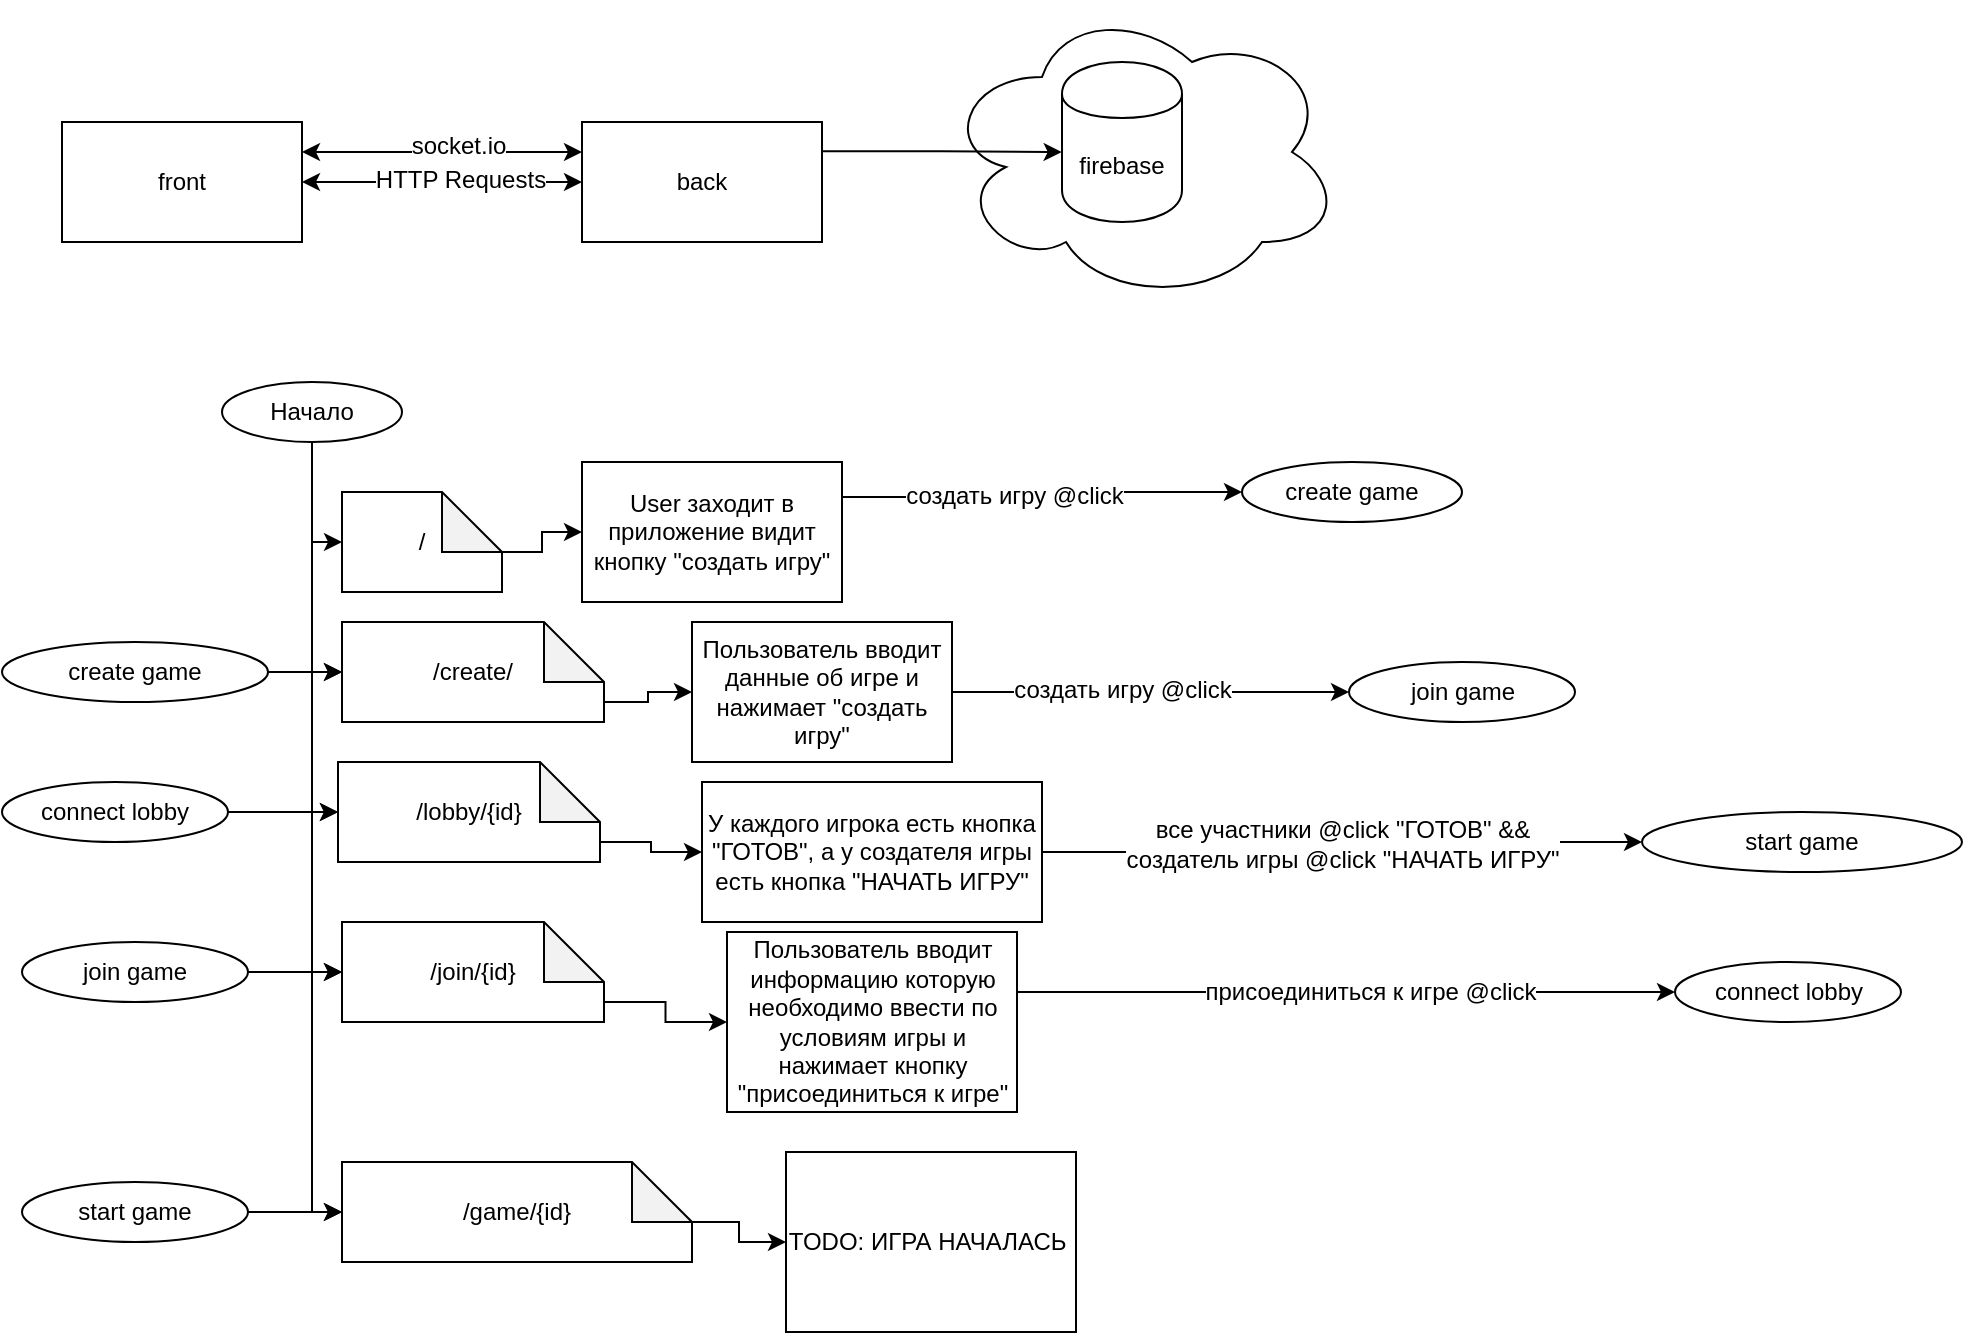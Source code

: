 <mxfile version="10.8.0" type="device"><diagram id="Ii2oXhvQRoCGLcgsYmY3" name="Страница 1"><mxGraphModel dx="1162" dy="687" grid="1" gridSize="10" guides="1" tooltips="1" connect="1" arrows="1" fold="1" page="1" pageScale="1" pageWidth="827" pageHeight="1169" math="0" shadow="0"><root><mxCell id="0"/><mxCell id="1" parent="0"/><mxCell id="RbNC_SPS3P5Fm1yek_4p-10" value="" style="ellipse;shape=cloud;whiteSpace=wrap;html=1;" vertex="1" parent="1"><mxGeometry x="500" y="70" width="200" height="150" as="geometry"/></mxCell><mxCell id="RbNC_SPS3P5Fm1yek_4p-1" value="firebase" style="shape=cylinder;whiteSpace=wrap;html=1;boundedLbl=1;backgroundOutline=1;" vertex="1" parent="1"><mxGeometry x="560" y="100" width="60" height="80" as="geometry"/></mxCell><mxCell id="RbNC_SPS3P5Fm1yek_4p-5" style="edgeStyle=orthogonalEdgeStyle;rounded=0;orthogonalLoop=1;jettySize=auto;html=1;exitX=1;exitY=0.5;exitDx=0;exitDy=0;entryX=0;entryY=0.5;entryDx=0;entryDy=0;startArrow=classic;startFill=1;" edge="1" parent="1" source="RbNC_SPS3P5Fm1yek_4p-3" target="RbNC_SPS3P5Fm1yek_4p-4"><mxGeometry relative="1" as="geometry"/></mxCell><mxCell id="RbNC_SPS3P5Fm1yek_4p-9" value="HTTP Requests" style="text;html=1;resizable=0;points=[];align=center;verticalAlign=middle;labelBackgroundColor=#ffffff;" vertex="1" connectable="0" parent="RbNC_SPS3P5Fm1yek_4p-5"><mxGeometry x="0.123" y="1" relative="1" as="geometry"><mxPoint as="offset"/></mxGeometry></mxCell><mxCell id="RbNC_SPS3P5Fm1yek_4p-3" value="front" style="rounded=0;whiteSpace=wrap;html=1;" vertex="1" parent="1"><mxGeometry x="60" y="130" width="120" height="60" as="geometry"/></mxCell><mxCell id="RbNC_SPS3P5Fm1yek_4p-6" style="edgeStyle=orthogonalEdgeStyle;rounded=0;orthogonalLoop=1;jettySize=auto;html=1;exitX=0;exitY=0.25;exitDx=0;exitDy=0;entryX=1;entryY=0.25;entryDx=0;entryDy=0;startArrow=classic;startFill=1;" edge="1" parent="1" source="RbNC_SPS3P5Fm1yek_4p-4" target="RbNC_SPS3P5Fm1yek_4p-3"><mxGeometry relative="1" as="geometry"/></mxCell><mxCell id="RbNC_SPS3P5Fm1yek_4p-8" value="socket.io" style="text;html=1;resizable=0;points=[];align=center;verticalAlign=middle;labelBackgroundColor=#ffffff;" vertex="1" connectable="0" parent="RbNC_SPS3P5Fm1yek_4p-6"><mxGeometry x="-0.113" y="-3" relative="1" as="geometry"><mxPoint as="offset"/></mxGeometry></mxCell><mxCell id="RbNC_SPS3P5Fm1yek_4p-7" style="edgeStyle=orthogonalEdgeStyle;rounded=0;orthogonalLoop=1;jettySize=auto;html=1;exitX=1;exitY=0.25;exitDx=0;exitDy=0;entryX=-0.003;entryY=0.569;entryDx=0;entryDy=0;entryPerimeter=0;" edge="1" parent="1"><mxGeometry relative="1" as="geometry"><mxPoint x="440" y="144.565" as="sourcePoint"/><mxPoint x="559.839" y="145.048" as="targetPoint"/><Array as="points"><mxPoint x="500" y="145"/></Array></mxGeometry></mxCell><mxCell id="RbNC_SPS3P5Fm1yek_4p-4" value="back" style="rounded=0;whiteSpace=wrap;html=1;" vertex="1" parent="1"><mxGeometry x="320" y="130" width="120" height="60" as="geometry"/></mxCell><mxCell id="RbNC_SPS3P5Fm1yek_4p-16" style="edgeStyle=orthogonalEdgeStyle;rounded=0;orthogonalLoop=1;jettySize=auto;html=1;exitX=0.5;exitY=1;exitDx=0;exitDy=0;entryX=0;entryY=0.5;entryDx=0;entryDy=0;entryPerimeter=0;startArrow=none;startFill=0;" edge="1" parent="1" source="RbNC_SPS3P5Fm1yek_4p-11" target="RbNC_SPS3P5Fm1yek_4p-14"><mxGeometry relative="1" as="geometry"><Array as="points"><mxPoint x="185" y="340"/></Array></mxGeometry></mxCell><mxCell id="RbNC_SPS3P5Fm1yek_4p-20" style="edgeStyle=orthogonalEdgeStyle;rounded=0;orthogonalLoop=1;jettySize=auto;html=1;exitX=0.5;exitY=1;exitDx=0;exitDy=0;entryX=0;entryY=0.5;entryDx=0;entryDy=0;entryPerimeter=0;startArrow=none;startFill=0;" edge="1" parent="1" source="RbNC_SPS3P5Fm1yek_4p-11" target="RbNC_SPS3P5Fm1yek_4p-19"><mxGeometry relative="1" as="geometry"><Array as="points"><mxPoint x="185" y="405"/></Array></mxGeometry></mxCell><mxCell id="RbNC_SPS3P5Fm1yek_4p-22" style="edgeStyle=orthogonalEdgeStyle;rounded=0;orthogonalLoop=1;jettySize=auto;html=1;exitX=0.5;exitY=1;exitDx=0;exitDy=0;entryX=0;entryY=0.5;entryDx=0;entryDy=0;entryPerimeter=0;startArrow=none;startFill=0;" edge="1" parent="1" source="RbNC_SPS3P5Fm1yek_4p-11" target="RbNC_SPS3P5Fm1yek_4p-21"><mxGeometry relative="1" as="geometry"><Array as="points"><mxPoint x="185" y="675"/></Array></mxGeometry></mxCell><mxCell id="RbNC_SPS3P5Fm1yek_4p-30" style="edgeStyle=orthogonalEdgeStyle;rounded=0;orthogonalLoop=1;jettySize=auto;html=1;exitX=0.5;exitY=1;exitDx=0;exitDy=0;entryX=0;entryY=0.5;entryDx=0;entryDy=0;entryPerimeter=0;startArrow=none;startFill=0;" edge="1" parent="1" source="RbNC_SPS3P5Fm1yek_4p-11" target="RbNC_SPS3P5Fm1yek_4p-24"><mxGeometry relative="1" as="geometry"><Array as="points"><mxPoint x="185" y="475"/></Array></mxGeometry></mxCell><mxCell id="RbNC_SPS3P5Fm1yek_4p-31" style="edgeStyle=orthogonalEdgeStyle;rounded=0;orthogonalLoop=1;jettySize=auto;html=1;exitX=0.5;exitY=1;exitDx=0;exitDy=0;entryX=0;entryY=0.5;entryDx=0;entryDy=0;entryPerimeter=0;startArrow=none;startFill=0;" edge="1" parent="1" source="RbNC_SPS3P5Fm1yek_4p-11" target="RbNC_SPS3P5Fm1yek_4p-27"><mxGeometry relative="1" as="geometry"><Array as="points"><mxPoint x="185" y="555"/></Array></mxGeometry></mxCell><mxCell id="RbNC_SPS3P5Fm1yek_4p-11" value="Начало" style="ellipse;whiteSpace=wrap;html=1;" vertex="1" parent="1"><mxGeometry x="140" y="260" width="90" height="30" as="geometry"/></mxCell><mxCell id="RbNC_SPS3P5Fm1yek_4p-33" style="edgeStyle=orthogonalEdgeStyle;rounded=0;orthogonalLoop=1;jettySize=auto;html=1;exitX=1;exitY=0.25;exitDx=0;exitDy=0;entryX=0;entryY=0.5;entryDx=0;entryDy=0;startArrow=none;startFill=0;" edge="1" parent="1" source="RbNC_SPS3P5Fm1yek_4p-12" target="RbNC_SPS3P5Fm1yek_4p-32"><mxGeometry relative="1" as="geometry"/></mxCell><mxCell id="RbNC_SPS3P5Fm1yek_4p-34" value="создать игру @click" style="text;html=1;resizable=0;points=[];align=center;verticalAlign=middle;labelBackgroundColor=#ffffff;" vertex="1" connectable="0" parent="RbNC_SPS3P5Fm1yek_4p-33"><mxGeometry x="-0.149" y="1" relative="1" as="geometry"><mxPoint as="offset"/></mxGeometry></mxCell><mxCell id="RbNC_SPS3P5Fm1yek_4p-12" value="User заходит в приложение видит кнопку &quot;создать игру&quot;" style="rounded=0;whiteSpace=wrap;html=1;" vertex="1" parent="1"><mxGeometry x="320" y="300" width="130" height="70" as="geometry"/></mxCell><mxCell id="RbNC_SPS3P5Fm1yek_4p-15" style="edgeStyle=orthogonalEdgeStyle;rounded=0;orthogonalLoop=1;jettySize=auto;html=1;exitX=0;exitY=0;exitDx=80;exitDy=30;exitPerimeter=0;entryX=0;entryY=0.5;entryDx=0;entryDy=0;startArrow=none;startFill=0;" edge="1" parent="1" source="RbNC_SPS3P5Fm1yek_4p-14" target="RbNC_SPS3P5Fm1yek_4p-12"><mxGeometry relative="1" as="geometry"/></mxCell><mxCell id="RbNC_SPS3P5Fm1yek_4p-14" value="/" style="shape=note;whiteSpace=wrap;html=1;backgroundOutline=1;darkOpacity=0.05;" vertex="1" parent="1"><mxGeometry x="200" y="315" width="80" height="50" as="geometry"/></mxCell><mxCell id="RbNC_SPS3P5Fm1yek_4p-17" value="Пользователь вводит данные об игре и нажимает &quot;создать игру&quot;" style="rounded=0;whiteSpace=wrap;html=1;" vertex="1" parent="1"><mxGeometry x="375" y="380" width="130" height="70" as="geometry"/></mxCell><mxCell id="RbNC_SPS3P5Fm1yek_4p-18" style="edgeStyle=orthogonalEdgeStyle;rounded=0;orthogonalLoop=1;jettySize=auto;html=1;exitX=0;exitY=0;exitDx=131;exitDy=40;exitPerimeter=0;entryX=0;entryY=0.5;entryDx=0;entryDy=0;startArrow=none;startFill=0;" edge="1" source="RbNC_SPS3P5Fm1yek_4p-19" target="RbNC_SPS3P5Fm1yek_4p-17" parent="1"><mxGeometry relative="1" as="geometry"><mxPoint x="340.143" y="490.143" as="sourcePoint"/><mxPoint x="660.143" y="319.857" as="targetPoint"/></mxGeometry></mxCell><mxCell id="RbNC_SPS3P5Fm1yek_4p-19" value="/create/" style="shape=note;whiteSpace=wrap;html=1;backgroundOutline=1;darkOpacity=0.05;" vertex="1" parent="1"><mxGeometry x="200" y="380" width="131" height="50" as="geometry"/></mxCell><mxCell id="RbNC_SPS3P5Fm1yek_4p-58" style="edgeStyle=orthogonalEdgeStyle;rounded=0;orthogonalLoop=1;jettySize=auto;html=1;exitX=0;exitY=0;exitDx=175;exitDy=30;exitPerimeter=0;entryX=0;entryY=0.5;entryDx=0;entryDy=0;startArrow=none;startFill=0;" edge="1" parent="1" source="RbNC_SPS3P5Fm1yek_4p-21" target="RbNC_SPS3P5Fm1yek_4p-57"><mxGeometry relative="1" as="geometry"/></mxCell><mxCell id="RbNC_SPS3P5Fm1yek_4p-21" value="/game/{id}" style="shape=note;whiteSpace=wrap;html=1;backgroundOutline=1;darkOpacity=0.05;" vertex="1" parent="1"><mxGeometry x="200" y="650" width="175" height="50" as="geometry"/></mxCell><mxCell id="RbNC_SPS3P5Fm1yek_4p-24" value="/lobby/{id}" style="shape=note;whiteSpace=wrap;html=1;backgroundOutline=1;darkOpacity=0.05;" vertex="1" parent="1"><mxGeometry x="198" y="450" width="131" height="50" as="geometry"/></mxCell><mxCell id="RbNC_SPS3P5Fm1yek_4p-25" style="edgeStyle=orthogonalEdgeStyle;rounded=0;orthogonalLoop=1;jettySize=auto;html=1;exitX=0;exitY=0;exitDx=131;exitDy=40;exitPerimeter=0;entryX=0;entryY=0.5;entryDx=0;entryDy=0;startArrow=none;startFill=0;" edge="1" source="RbNC_SPS3P5Fm1yek_4p-24" target="RbNC_SPS3P5Fm1yek_4p-26" parent="1"><mxGeometry relative="1" as="geometry"><mxPoint x="338.143" y="560.143" as="sourcePoint"/><mxPoint x="658.143" y="389.857" as="targetPoint"/></mxGeometry></mxCell><mxCell id="RbNC_SPS3P5Fm1yek_4p-54" style="edgeStyle=orthogonalEdgeStyle;rounded=0;orthogonalLoop=1;jettySize=auto;html=1;exitX=1;exitY=0.5;exitDx=0;exitDy=0;entryX=0;entryY=0.5;entryDx=0;entryDy=0;startArrow=none;startFill=0;" edge="1" parent="1" source="RbNC_SPS3P5Fm1yek_4p-26" target="RbNC_SPS3P5Fm1yek_4p-52"><mxGeometry relative="1" as="geometry"/></mxCell><mxCell id="RbNC_SPS3P5Fm1yek_4p-56" value="все участники @click &quot;ГОТОВ&quot; &amp;amp;&amp;amp;&lt;br&gt;создатель игры @click &quot;НАЧАТЬ ИГРУ&quot;&lt;br&gt;" style="text;html=1;resizable=0;points=[];align=center;verticalAlign=middle;labelBackgroundColor=#ffffff;" vertex="1" connectable="0" parent="RbNC_SPS3P5Fm1yek_4p-54"><mxGeometry x="0.675" y="2" relative="1" as="geometry"><mxPoint x="-100.5" y="2.5" as="offset"/></mxGeometry></mxCell><mxCell id="RbNC_SPS3P5Fm1yek_4p-26" value="У каждого игрока есть кнопка &quot;ГОТОВ&quot;, а у создателя игры есть кнопка &quot;НАЧАТЬ ИГРУ&quot;" style="rounded=0;whiteSpace=wrap;html=1;" vertex="1" parent="1"><mxGeometry x="380" y="460" width="170" height="70" as="geometry"/></mxCell><mxCell id="RbNC_SPS3P5Fm1yek_4p-27" value="/join/{id}" style="shape=note;whiteSpace=wrap;html=1;backgroundOutline=1;darkOpacity=0.05;" vertex="1" parent="1"><mxGeometry x="200" y="530" width="131" height="50" as="geometry"/></mxCell><mxCell id="RbNC_SPS3P5Fm1yek_4p-28" style="edgeStyle=orthogonalEdgeStyle;rounded=0;orthogonalLoop=1;jettySize=auto;html=1;exitX=0;exitY=0;exitDx=131;exitDy=40;exitPerimeter=0;entryX=0;entryY=0.5;entryDx=0;entryDy=0;startArrow=none;startFill=0;" edge="1" source="RbNC_SPS3P5Fm1yek_4p-27" target="RbNC_SPS3P5Fm1yek_4p-29" parent="1"><mxGeometry relative="1" as="geometry"><mxPoint x="340.143" y="640.143" as="sourcePoint"/><mxPoint x="660.143" y="469.857" as="targetPoint"/></mxGeometry></mxCell><mxCell id="RbNC_SPS3P5Fm1yek_4p-50" style="edgeStyle=orthogonalEdgeStyle;rounded=0;orthogonalLoop=1;jettySize=auto;html=1;exitX=1;exitY=0.5;exitDx=0;exitDy=0;entryX=0;entryY=0.5;entryDx=0;entryDy=0;startArrow=none;startFill=0;" edge="1" parent="1" source="RbNC_SPS3P5Fm1yek_4p-29" target="RbNC_SPS3P5Fm1yek_4p-49"><mxGeometry relative="1" as="geometry"><Array as="points"><mxPoint x="525" y="565"/></Array></mxGeometry></mxCell><mxCell id="RbNC_SPS3P5Fm1yek_4p-51" value="&lt;span&gt;присоединиться к игре&lt;/span&gt;&amp;nbsp;@click" style="text;html=1;resizable=0;points=[];align=center;verticalAlign=middle;labelBackgroundColor=#ffffff;" vertex="1" connectable="0" parent="RbNC_SPS3P5Fm1yek_4p-50"><mxGeometry x="0.193" y="-1" relative="1" as="geometry"><mxPoint x="-3.5" y="-1" as="offset"/></mxGeometry></mxCell><mxCell id="RbNC_SPS3P5Fm1yek_4p-29" value="Пользователь вводит информацию которую необходимо ввести по условиям игры и нажимает кнопку &quot;присоединиться к игре&quot;" style="rounded=0;whiteSpace=wrap;html=1;" vertex="1" parent="1"><mxGeometry x="392.5" y="535" width="145" height="90" as="geometry"/></mxCell><mxCell id="RbNC_SPS3P5Fm1yek_4p-32" value="create game" style="ellipse;whiteSpace=wrap;html=1;" vertex="1" parent="1"><mxGeometry x="650" y="300" width="110" height="30" as="geometry"/></mxCell><mxCell id="RbNC_SPS3P5Fm1yek_4p-36" style="edgeStyle=orthogonalEdgeStyle;rounded=0;orthogonalLoop=1;jettySize=auto;html=1;exitX=1;exitY=0.5;exitDx=0;exitDy=0;entryX=0;entryY=0.5;entryDx=0;entryDy=0;entryPerimeter=0;startArrow=none;startFill=0;" edge="1" parent="1" source="RbNC_SPS3P5Fm1yek_4p-35" target="RbNC_SPS3P5Fm1yek_4p-19"><mxGeometry relative="1" as="geometry"/></mxCell><mxCell id="RbNC_SPS3P5Fm1yek_4p-35" value="create game" style="ellipse;whiteSpace=wrap;html=1;" vertex="1" parent="1"><mxGeometry x="30" y="390" width="133" height="30" as="geometry"/></mxCell><mxCell id="RbNC_SPS3P5Fm1yek_4p-37" value="join game" style="ellipse;whiteSpace=wrap;html=1;" vertex="1" parent="1"><mxGeometry x="703.5" y="400" width="113" height="30" as="geometry"/></mxCell><mxCell id="RbNC_SPS3P5Fm1yek_4p-38" style="edgeStyle=orthogonalEdgeStyle;rounded=0;orthogonalLoop=1;jettySize=auto;html=1;exitX=1;exitY=0.5;exitDx=0;exitDy=0;entryX=0;entryY=0.5;entryDx=0;entryDy=0;startArrow=none;startFill=0;" edge="1" target="RbNC_SPS3P5Fm1yek_4p-37" parent="1" source="RbNC_SPS3P5Fm1yek_4p-17"><mxGeometry relative="1" as="geometry"><mxPoint x="510.143" y="407.571" as="sourcePoint"/></mxGeometry></mxCell><mxCell id="RbNC_SPS3P5Fm1yek_4p-39" value="создать игру @click" style="text;html=1;resizable=0;points=[];align=center;verticalAlign=middle;labelBackgroundColor=#ffffff;" vertex="1" connectable="0" parent="RbNC_SPS3P5Fm1yek_4p-38"><mxGeometry x="-0.149" y="1" relative="1" as="geometry"><mxPoint as="offset"/></mxGeometry></mxCell><mxCell id="RbNC_SPS3P5Fm1yek_4p-41" style="edgeStyle=orthogonalEdgeStyle;rounded=0;orthogonalLoop=1;jettySize=auto;html=1;exitX=1;exitY=0.5;exitDx=0;exitDy=0;entryX=0;entryY=0.5;entryDx=0;entryDy=0;entryPerimeter=0;startArrow=none;startFill=0;" edge="1" parent="1" source="RbNC_SPS3P5Fm1yek_4p-40" target="RbNC_SPS3P5Fm1yek_4p-24"><mxGeometry relative="1" as="geometry"/></mxCell><mxCell id="RbNC_SPS3P5Fm1yek_4p-40" value="connect lobby" style="ellipse;whiteSpace=wrap;html=1;" vertex="1" parent="1"><mxGeometry x="30" y="460" width="113" height="30" as="geometry"/></mxCell><mxCell id="RbNC_SPS3P5Fm1yek_4p-43" style="edgeStyle=orthogonalEdgeStyle;rounded=0;orthogonalLoop=1;jettySize=auto;html=1;exitX=1;exitY=0.5;exitDx=0;exitDy=0;entryX=0;entryY=0.5;entryDx=0;entryDy=0;entryPerimeter=0;startArrow=none;startFill=0;" edge="1" parent="1" source="RbNC_SPS3P5Fm1yek_4p-42" target="RbNC_SPS3P5Fm1yek_4p-27"><mxGeometry relative="1" as="geometry"/></mxCell><mxCell id="RbNC_SPS3P5Fm1yek_4p-42" value="join game" style="ellipse;whiteSpace=wrap;html=1;" vertex="1" parent="1"><mxGeometry x="40" y="540" width="113" height="30" as="geometry"/></mxCell><mxCell id="RbNC_SPS3P5Fm1yek_4p-49" value="connect lobby" style="ellipse;whiteSpace=wrap;html=1;" vertex="1" parent="1"><mxGeometry x="866.5" y="550" width="113" height="30" as="geometry"/></mxCell><mxCell id="RbNC_SPS3P5Fm1yek_4p-52" value="start game" style="ellipse;whiteSpace=wrap;html=1;" vertex="1" parent="1"><mxGeometry x="850" y="475" width="160" height="30" as="geometry"/></mxCell><mxCell id="RbNC_SPS3P5Fm1yek_4p-55" style="edgeStyle=orthogonalEdgeStyle;rounded=0;orthogonalLoop=1;jettySize=auto;html=1;exitX=1;exitY=0.5;exitDx=0;exitDy=0;entryX=0;entryY=0.5;entryDx=0;entryDy=0;entryPerimeter=0;startArrow=none;startFill=0;" edge="1" parent="1" source="RbNC_SPS3P5Fm1yek_4p-53" target="RbNC_SPS3P5Fm1yek_4p-21"><mxGeometry relative="1" as="geometry"/></mxCell><mxCell id="RbNC_SPS3P5Fm1yek_4p-53" value="start game" style="ellipse;whiteSpace=wrap;html=1;" vertex="1" parent="1"><mxGeometry x="40" y="660" width="113" height="30" as="geometry"/></mxCell><mxCell id="RbNC_SPS3P5Fm1yek_4p-57" value="TODO: ИГРА НАЧАЛАСЬ&amp;nbsp;" style="rounded=0;whiteSpace=wrap;html=1;" vertex="1" parent="1"><mxGeometry x="422" y="645" width="145" height="90" as="geometry"/></mxCell></root></mxGraphModel></diagram></mxfile>